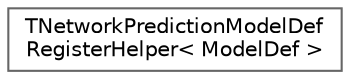 digraph "Graphical Class Hierarchy"
{
 // INTERACTIVE_SVG=YES
 // LATEX_PDF_SIZE
  bgcolor="transparent";
  edge [fontname=Helvetica,fontsize=10,labelfontname=Helvetica,labelfontsize=10];
  node [fontname=Helvetica,fontsize=10,shape=box,height=0.2,width=0.4];
  rankdir="LR";
  Node0 [id="Node000000",label="TNetworkPredictionModelDef\lRegisterHelper\< ModelDef \>",height=0.2,width=0.4,color="grey40", fillcolor="white", style="filled",URL="$dd/dd1/structTNetworkPredictionModelDefRegisterHelper.html",tooltip=" "];
}
